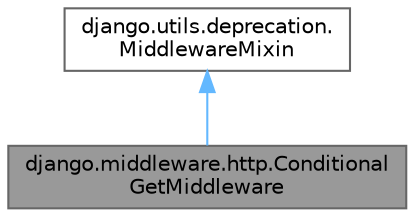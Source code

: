 digraph "django.middleware.http.ConditionalGetMiddleware"
{
 // LATEX_PDF_SIZE
  bgcolor="transparent";
  edge [fontname=Helvetica,fontsize=10,labelfontname=Helvetica,labelfontsize=10];
  node [fontname=Helvetica,fontsize=10,shape=box,height=0.2,width=0.4];
  Node1 [id="Node000001",label="django.middleware.http.Conditional\lGetMiddleware",height=0.2,width=0.4,color="gray40", fillcolor="grey60", style="filled", fontcolor="black",tooltip=" "];
  Node2 -> Node1 [id="edge1_Node000001_Node000002",dir="back",color="steelblue1",style="solid",tooltip=" "];
  Node2 [id="Node000002",label="django.utils.deprecation.\lMiddlewareMixin",height=0.2,width=0.4,color="gray40", fillcolor="white", style="filled",URL="$classdjango_1_1utils_1_1deprecation_1_1_middleware_mixin.html",tooltip=" "];
}
